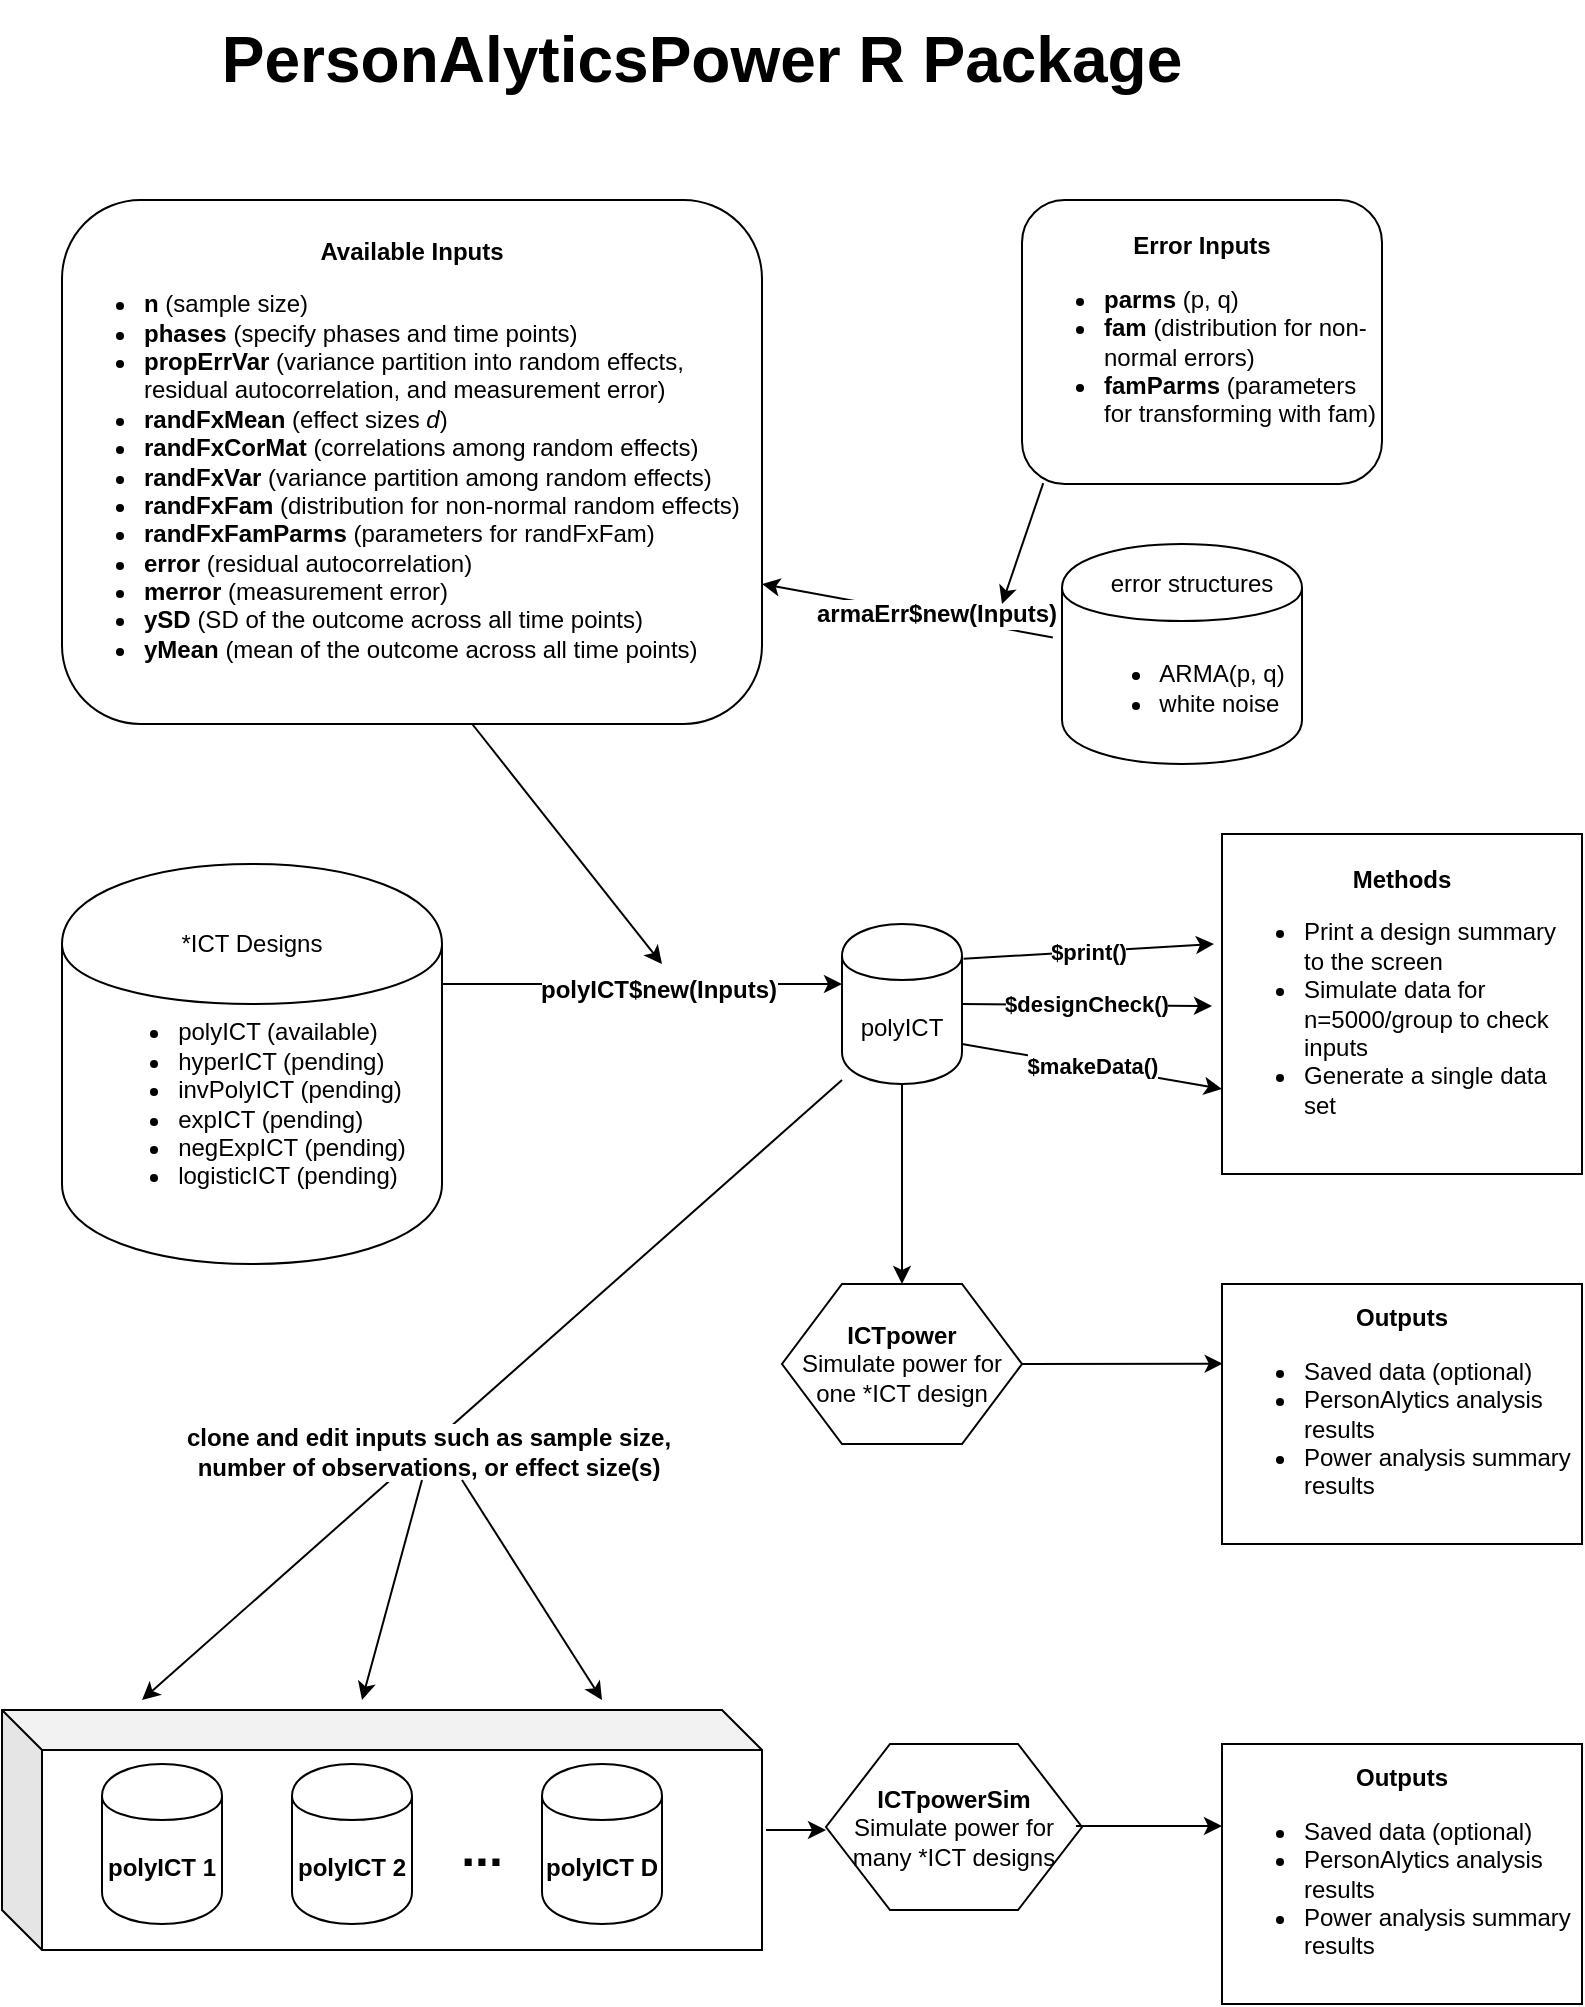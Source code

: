 <mxfile version="10.6.6" type="device"><diagram id="dc3yZ4CmdL8Bk5Ma-wzD" name="Page-1"><mxGraphModel dx="818" dy="526" grid="1" gridSize="10" guides="1" tooltips="1" connect="1" arrows="1" fold="1" page="1" pageScale="1" pageWidth="850" pageHeight="1100" math="0" shadow="0"><root><mxCell id="0"/><mxCell id="1" parent="0"/><mxCell id="fSHenI8Vv5T78NZtQeSe-35" value="" style="shape=cube;whiteSpace=wrap;html=1;boundedLbl=1;backgroundOutline=1;darkOpacity=0.05;darkOpacity2=0.1;" parent="1" vertex="1"><mxGeometry x="10" y="875" width="380" height="120" as="geometry"/></mxCell><mxCell id="fSHenI8Vv5T78NZtQeSe-1" value="&lt;ul&gt;&lt;li style=&quot;text-align: left&quot;&gt;polyICT (available)&lt;/li&gt;&lt;li style=&quot;text-align: left&quot;&gt;hyperICT (pending)&lt;br&gt;&lt;/li&gt;&lt;li style=&quot;text-align: left&quot;&gt;invPolyICT (pending)&lt;/li&gt;&lt;li style=&quot;text-align: left&quot;&gt;expICT (pending)&lt;/li&gt;&lt;li style=&quot;text-align: left&quot;&gt;negExpICT (pending)&lt;/li&gt;&lt;li style=&quot;text-align: left&quot;&gt;logisticICT (pending)&lt;/li&gt;&lt;/ul&gt;" style="shape=cylinder;whiteSpace=wrap;html=1;boundedLbl=1;backgroundOutline=1;" parent="1" vertex="1"><mxGeometry x="40" y="452" width="190" height="200" as="geometry"/></mxCell><mxCell id="fSHenI8Vv5T78NZtQeSe-2" value="*ICT Designs" style="text;html=1;strokeColor=none;fillColor=none;align=center;verticalAlign=middle;whiteSpace=wrap;rounded=0;" parent="1" vertex="1"><mxGeometry x="70" y="482" width="130" height="20" as="geometry"/></mxCell><mxCell id="fSHenI8Vv5T78NZtQeSe-3" value="" style="endArrow=classic;html=1;exitX=1;exitY=0.3;exitDx=0;exitDy=0;" parent="1" source="fSHenI8Vv5T78NZtQeSe-1" edge="1"><mxGeometry width="50" height="50" relative="1" as="geometry"><mxPoint x="40" y="722" as="sourcePoint"/><mxPoint x="430" y="512" as="targetPoint"/></mxGeometry></mxCell><mxCell id="fSHenI8Vv5T78NZtQeSe-5" value="&lt;div style=&quot;text-align: left&quot;&gt;polyICT$new(Inputs)&lt;/div&gt;" style="text;html=1;resizable=0;points=[];align=center;verticalAlign=middle;labelBackgroundColor=#ffffff;fontStyle=1" parent="fSHenI8Vv5T78NZtQeSe-3" vertex="1" connectable="0"><mxGeometry x="0.078" y="-3" relative="1" as="geometry"><mxPoint as="offset"/></mxGeometry></mxCell><mxCell id="fSHenI8Vv5T78NZtQeSe-6" value="polyICT" style="shape=cylinder;whiteSpace=wrap;html=1;boundedLbl=1;backgroundOutline=1;" parent="1" vertex="1"><mxGeometry x="430" y="482" width="60" height="80" as="geometry"/></mxCell><mxCell id="fSHenI8Vv5T78NZtQeSe-7" value="&lt;div style=&quot;text-align: center&quot;&gt;&lt;b&gt;Available Inputs&lt;/b&gt;&lt;/div&gt;&lt;div style=&quot;text-align: left&quot;&gt;&lt;ul&gt;&lt;li&gt;&lt;b&gt;n&lt;/b&gt; (sample size)&lt;/li&gt;&lt;li&gt;&lt;b&gt;phases &lt;/b&gt;(specify phases and time points)&lt;/li&gt;&lt;li&gt;&lt;b&gt;propErrVar&lt;/b&gt; (variance partition into random effects, residual autocorrelation, and measurement error)&lt;/li&gt;&lt;li&gt;&lt;b&gt;randFxMean &lt;/b&gt;(effect sizes &lt;i&gt;d&lt;/i&gt;)&lt;/li&gt;&lt;li&gt;&lt;b&gt;randFxCorMat &lt;/b&gt;(correlations among random effects)&lt;/li&gt;&lt;li&gt;&lt;b&gt;randFxVar&lt;/b&gt; (variance partition among random effects)&lt;/li&gt;&lt;li&gt;&lt;b&gt;randFxFam &lt;/b&gt;(distribution for non-normal random effects)&lt;/li&gt;&lt;li&gt;&lt;b&gt;randFxFamParms &lt;/b&gt;(parameters for randFxFam)&lt;br&gt;&lt;/li&gt;&lt;li&gt;&lt;b&gt;error&lt;/b&gt; (residual autocorrelation)&lt;/li&gt;&lt;li&gt;&lt;b&gt;merror&lt;/b&gt; (measurement error)&lt;/li&gt;&lt;li&gt;&lt;b&gt;ySD &lt;/b&gt;(SD of the outcome across all time points)&lt;/li&gt;&lt;li&gt;&lt;b&gt;yMean &lt;/b&gt;(mean of the outcome across all time points)&lt;/li&gt;&lt;/ul&gt;&lt;/div&gt;&lt;div style=&quot;text-align: left&quot;&gt;&lt;/div&gt;" style="rounded=1;whiteSpace=wrap;html=1;" parent="1" vertex="1"><mxGeometry x="40" y="120" width="350" height="262" as="geometry"/></mxCell><mxCell id="fSHenI8Vv5T78NZtQeSe-8" value="" style="endArrow=classic;html=1;exitX=0.586;exitY=1;exitDx=0;exitDy=0;exitPerimeter=0;" parent="1" source="fSHenI8Vv5T78NZtQeSe-7" edge="1"><mxGeometry width="50" height="50" relative="1" as="geometry"><mxPoint x="340" y="457" as="sourcePoint"/><mxPoint x="340" y="502" as="targetPoint"/></mxGeometry></mxCell><mxCell id="fSHenI8Vv5T78NZtQeSe-9" value="&lt;b&gt;Methods&lt;/b&gt;&lt;br&gt;&lt;div style=&quot;text-align: left&quot;&gt;&lt;ul&gt;&lt;li&gt;Print a design summary to the screen&lt;/li&gt;&lt;li&gt;Simulate data for n=5000/group to check inputs&lt;/li&gt;&lt;li&gt;Generate a single data set&lt;/li&gt;&lt;/ul&gt;&lt;/div&gt;" style="rounded=0;whiteSpace=wrap;html=1;" parent="1" vertex="1"><mxGeometry x="620" y="437" width="180" height="170" as="geometry"/></mxCell><mxCell id="fSHenI8Vv5T78NZtQeSe-12" value="$print()" style="endArrow=classic;html=1;exitX=1.013;exitY=0.217;exitDx=0;exitDy=0;exitPerimeter=0;fontStyle=1" parent="1" source="fSHenI8Vv5T78NZtQeSe-6" edge="1"><mxGeometry width="50" height="50" relative="1" as="geometry"><mxPoint x="40" y="722" as="sourcePoint"/><mxPoint x="616" y="492" as="targetPoint"/></mxGeometry></mxCell><mxCell id="fSHenI8Vv5T78NZtQeSe-13" value="$designCheck()&lt;br&gt;" style="endArrow=classic;html=1;exitX=1.013;exitY=0.217;exitDx=0;exitDy=0;exitPerimeter=0;entryX=-0.024;entryY=0.372;entryDx=0;entryDy=0;entryPerimeter=0;fontStyle=1" parent="1" edge="1"><mxGeometry width="50" height="50" relative="1" as="geometry"><mxPoint x="490" y="522" as="sourcePoint"/><mxPoint x="615" y="523" as="targetPoint"/></mxGeometry></mxCell><mxCell id="fSHenI8Vv5T78NZtQeSe-14" value="$makeData()&lt;br&gt;" style="endArrow=classic;html=1;exitX=1.013;exitY=0.217;exitDx=0;exitDy=0;exitPerimeter=0;entryX=0;entryY=0.75;entryDx=0;entryDy=0;fontStyle=1" parent="1" target="fSHenI8Vv5T78NZtQeSe-9" edge="1"><mxGeometry width="50" height="50" relative="1" as="geometry"><mxPoint x="490" y="542" as="sourcePoint"/><mxPoint x="615" y="552" as="targetPoint"/></mxGeometry></mxCell><mxCell id="fSHenI8Vv5T78NZtQeSe-15" value="&lt;ul&gt;&lt;li style=&quot;text-align: left&quot;&gt;ARMA(p, q)&lt;/li&gt;&lt;li style=&quot;text-align: left&quot;&gt;white noise&lt;/li&gt;&lt;/ul&gt;" style="shape=cylinder;whiteSpace=wrap;html=1;boundedLbl=1;backgroundOutline=1;" parent="1" vertex="1"><mxGeometry x="540" y="292" width="120" height="110" as="geometry"/></mxCell><mxCell id="fSHenI8Vv5T78NZtQeSe-16" value="error structures" style="text;html=1;strokeColor=none;fillColor=none;align=center;verticalAlign=middle;whiteSpace=wrap;rounded=0;" parent="1" vertex="1"><mxGeometry x="570" y="202" width="130" height="20" as="geometry"/></mxCell><mxCell id="fSHenI8Vv5T78NZtQeSe-20" value="&lt;b&gt;Error Inputs&lt;/b&gt;&lt;br&gt;&lt;div style=&quot;text-align: left&quot;&gt;&lt;ul&gt;&lt;li&gt;&lt;b&gt;parms &lt;/b&gt;(p, q)&lt;/li&gt;&lt;li&gt;&lt;b&gt;fam &lt;/b&gt;(distribution for non-normal errors)&lt;/li&gt;&lt;li&gt;&lt;b&gt;famParms &lt;/b&gt;(parameters for transforming with fam)&lt;/li&gt;&lt;/ul&gt;&lt;/div&gt;" style="rounded=1;whiteSpace=wrap;html=1;" parent="1" vertex="1"><mxGeometry x="520" y="120" width="180" height="142" as="geometry"/></mxCell><mxCell id="fSHenI8Vv5T78NZtQeSe-21" value="error structures" style="text;html=1;strokeColor=none;fillColor=none;align=center;verticalAlign=middle;whiteSpace=wrap;rounded=0;" parent="1" vertex="1"><mxGeometry x="560" y="302" width="90" height="20" as="geometry"/></mxCell><mxCell id="fSHenI8Vv5T78NZtQeSe-22" value="" style="endArrow=classic;html=1;exitX=-0.038;exitY=0.425;exitDx=0;exitDy=0;exitPerimeter=0;" parent="1" source="fSHenI8Vv5T78NZtQeSe-15" edge="1"><mxGeometry width="50" height="50" relative="1" as="geometry"><mxPoint x="460" y="347" as="sourcePoint"/><mxPoint x="390" y="312" as="targetPoint"/></mxGeometry></mxCell><mxCell id="fSHenI8Vv5T78NZtQeSe-23" value="armaErr$new(Inputs)" style="text;html=1;resizable=0;points=[];align=center;verticalAlign=middle;labelBackgroundColor=#ffffff;fontStyle=1" parent="fSHenI8Vv5T78NZtQeSe-22" vertex="1" connectable="0"><mxGeometry x="-0.189" y="-1" relative="1" as="geometry"><mxPoint as="offset"/></mxGeometry></mxCell><mxCell id="fSHenI8Vv5T78NZtQeSe-24" value="" style="endArrow=classic;html=1;exitX=0.059;exitY=0.997;exitDx=0;exitDy=0;exitPerimeter=0;" parent="1" source="fSHenI8Vv5T78NZtQeSe-20" edge="1"><mxGeometry width="50" height="50" relative="1" as="geometry"><mxPoint x="40" y="722" as="sourcePoint"/><mxPoint x="510" y="322" as="targetPoint"/></mxGeometry></mxCell><mxCell id="fSHenI8Vv5T78NZtQeSe-25" value="&lt;b&gt;ICTpower&lt;/b&gt;&lt;br&gt;Simulate power for one *ICT design&lt;br&gt;" style="shape=hexagon;perimeter=hexagonPerimeter2;whiteSpace=wrap;html=1;" parent="1" vertex="1"><mxGeometry x="400" y="662" width="120" height="80" as="geometry"/></mxCell><mxCell id="fSHenI8Vv5T78NZtQeSe-26" value="" style="endArrow=classic;html=1;exitX=0.5;exitY=1;exitDx=0;exitDy=0;entryX=0.5;entryY=0;entryDx=0;entryDy=0;" parent="1" source="fSHenI8Vv5T78NZtQeSe-6" target="fSHenI8Vv5T78NZtQeSe-25" edge="1"><mxGeometry width="50" height="50" relative="1" as="geometry"><mxPoint x="40" y="812" as="sourcePoint"/><mxPoint x="90" y="762" as="targetPoint"/></mxGeometry></mxCell><mxCell id="fSHenI8Vv5T78NZtQeSe-28" value="" style="endArrow=classic;html=1;exitX=1;exitY=0.5;exitDx=0;exitDy=0;entryX=0;entryY=0.25;entryDx=0;entryDy=0;" parent="1" source="fSHenI8Vv5T78NZtQeSe-25" edge="1"><mxGeometry width="50" height="50" relative="1" as="geometry"><mxPoint x="40" y="892" as="sourcePoint"/><mxPoint x="620.353" y="701.824" as="targetPoint"/></mxGeometry></mxCell><mxCell id="fSHenI8Vv5T78NZtQeSe-29" value="&lt;b&gt;Outputs&lt;/b&gt;&lt;br&gt;&lt;div&gt;&lt;ul&gt;&lt;li style=&quot;text-align: left&quot;&gt;Saved data (optional)&lt;/li&gt;&lt;li style=&quot;text-align: left&quot;&gt;PersonAlytics analysis results&lt;/li&gt;&lt;li style=&quot;text-align: left&quot;&gt;Power analysis summary results&lt;br&gt;&lt;/li&gt;&lt;/ul&gt;&lt;/div&gt;" style="rounded=0;whiteSpace=wrap;html=1;" parent="1" vertex="1"><mxGeometry x="620" y="662" width="180" height="130" as="geometry"/></mxCell><mxCell id="fSHenI8Vv5T78NZtQeSe-30" value="polyICT 1" style="shape=cylinder;whiteSpace=wrap;html=1;boundedLbl=1;backgroundOutline=1;fontStyle=1" parent="1" vertex="1"><mxGeometry x="60" y="902" width="60" height="80" as="geometry"/></mxCell><mxCell id="fSHenI8Vv5T78NZtQeSe-31" value="polyICT 2" style="shape=cylinder;whiteSpace=wrap;html=1;boundedLbl=1;backgroundOutline=1;fontStyle=1" parent="1" vertex="1"><mxGeometry x="155" y="902" width="60" height="80" as="geometry"/></mxCell><mxCell id="fSHenI8Vv5T78NZtQeSe-32" value="polyICT D" style="shape=cylinder;whiteSpace=wrap;html=1;boundedLbl=1;backgroundOutline=1;fontStyle=1" parent="1" vertex="1"><mxGeometry x="280" y="902" width="60" height="80" as="geometry"/></mxCell><mxCell id="fSHenI8Vv5T78NZtQeSe-33" value="&lt;font style=&quot;font-size: 25px&quot;&gt;&lt;span&gt;...&lt;/span&gt;&lt;/font&gt;" style="text;html=1;strokeColor=none;fillColor=none;align=center;verticalAlign=middle;whiteSpace=wrap;rounded=0;fontStyle=1" parent="1" vertex="1"><mxGeometry x="230" y="933" width="40" height="20" as="geometry"/></mxCell><mxCell id="fSHenI8Vv5T78NZtQeSe-37" value="&lt;b&gt;ICTpowerSim&lt;/b&gt;&lt;br&gt;Simulate power for many *ICT designs&lt;br&gt;" style="shape=hexagon;perimeter=hexagonPerimeter2;whiteSpace=wrap;html=1;" parent="1" vertex="1"><mxGeometry x="422" y="892" width="128" height="83" as="geometry"/></mxCell><mxCell id="fSHenI8Vv5T78NZtQeSe-38" value="" style="endArrow=classic;html=1;" parent="1" edge="1"><mxGeometry width="50" height="50" relative="1" as="geometry"><mxPoint x="547" y="933" as="sourcePoint"/><mxPoint x="620" y="933" as="targetPoint"/></mxGeometry></mxCell><mxCell id="fSHenI8Vv5T78NZtQeSe-39" value="&lt;b&gt;Outputs&lt;/b&gt;&lt;br&gt;&lt;div&gt;&lt;ul&gt;&lt;li style=&quot;text-align: left&quot;&gt;Saved data (optional)&lt;/li&gt;&lt;li style=&quot;text-align: left&quot;&gt;PersonAlytics analysis results&lt;/li&gt;&lt;li style=&quot;text-align: left&quot;&gt;Power analysis summary results&lt;br&gt;&lt;/li&gt;&lt;/ul&gt;&lt;/div&gt;" style="rounded=0;whiteSpace=wrap;html=1;" parent="1" vertex="1"><mxGeometry x="620" y="892" width="180" height="130" as="geometry"/></mxCell><mxCell id="fSHenI8Vv5T78NZtQeSe-40" value="" style="endArrow=classic;html=1;" parent="1" edge="1"><mxGeometry width="50" height="50" relative="1" as="geometry"><mxPoint x="392" y="935" as="sourcePoint"/><mxPoint x="422" y="935" as="targetPoint"/></mxGeometry></mxCell><mxCell id="fSHenI8Vv5T78NZtQeSe-43" value="&lt;font style=&quot;font-size: 32px&quot;&gt;&lt;b&gt;PersonAlyticsPower R Package&lt;/b&gt;&lt;/font&gt;" style="text;html=1;strokeColor=none;fillColor=none;align=center;verticalAlign=middle;whiteSpace=wrap;rounded=0;" parent="1" vertex="1"><mxGeometry x="40" y="20" width="640" height="60" as="geometry"/></mxCell><mxCell id="OEiXzFzW3UNRY0BmGMdV-1" value="" style="endArrow=classic;html=1;" edge="1" parent="1"><mxGeometry width="50" height="50" relative="1" as="geometry"><mxPoint x="430" y="560" as="sourcePoint"/><mxPoint x="80" y="870" as="targetPoint"/></mxGeometry></mxCell><mxCell id="OEiXzFzW3UNRY0BmGMdV-2" value="clone and edit inputs such as sample size, &lt;br&gt;number of observations, or effect size(s)&lt;br&gt;" style="text;html=1;resizable=0;points=[];align=center;verticalAlign=middle;labelBackgroundColor=#ffffff;fontStyle=1" vertex="1" connectable="0" parent="OEiXzFzW3UNRY0BmGMdV-1"><mxGeometry x="0.191" y="2" relative="1" as="geometry"><mxPoint as="offset"/></mxGeometry></mxCell><mxCell id="OEiXzFzW3UNRY0BmGMdV-3" value="" style="endArrow=classic;html=1;" edge="1" parent="1"><mxGeometry width="50" height="50" relative="1" as="geometry"><mxPoint x="220" y="760" as="sourcePoint"/><mxPoint x="190" y="870" as="targetPoint"/></mxGeometry></mxCell><mxCell id="OEiXzFzW3UNRY0BmGMdV-4" value="" style="endArrow=classic;html=1;" edge="1" parent="1"><mxGeometry width="50" height="50" relative="1" as="geometry"><mxPoint x="240" y="760" as="sourcePoint"/><mxPoint x="310" y="870" as="targetPoint"/></mxGeometry></mxCell></root></mxGraphModel></diagram></mxfile>